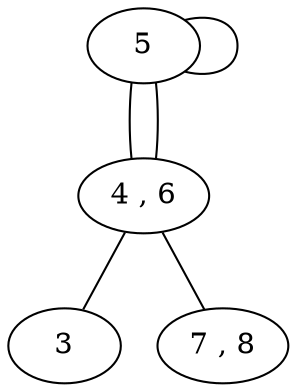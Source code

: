 graph graphname {
"5""4 , 6""5"--"4 , 6""3""4 , 6"--"3""5""4 , 6"--"5""7 , 8""4 , 6"--"7 , 8""5""5"--"5"}